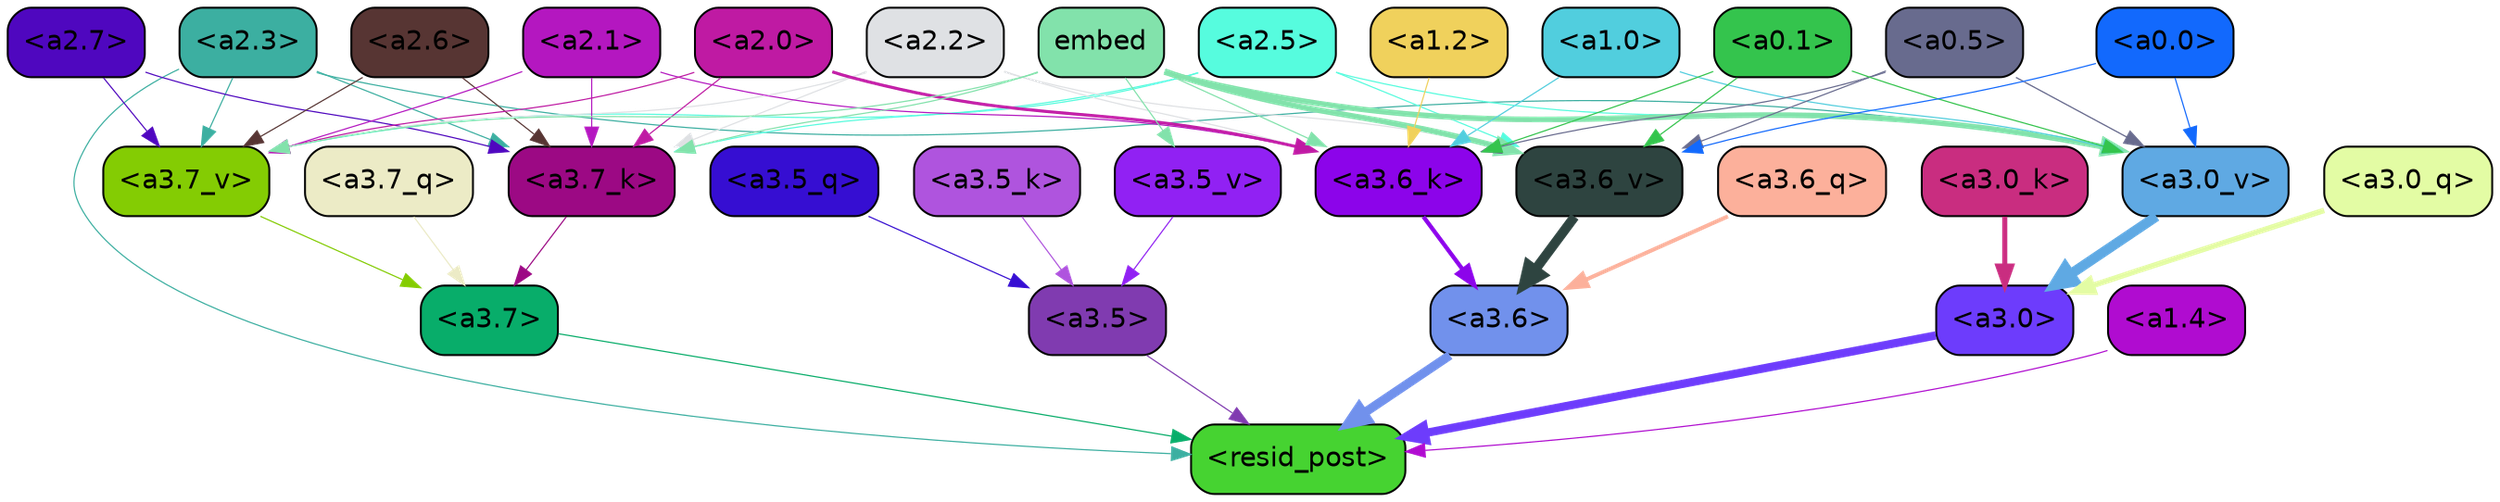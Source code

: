 strict digraph "" {
	graph [bgcolor=transparent,
		layout=dot,
		overlap=false,
		splines=true
	];
	"<a3.7>"	[color=black,
		fillcolor="#08ad6a",
		fontname=Helvetica,
		shape=box,
		style="filled, rounded"];
	"<resid_post>"	[color=black,
		fillcolor="#46d331",
		fontname=Helvetica,
		shape=box,
		style="filled, rounded"];
	"<a3.7>" -> "<resid_post>"	[color="#08ad6a",
		penwidth=0.6];
	"<a3.6>"	[color=black,
		fillcolor="#7191ec",
		fontname=Helvetica,
		shape=box,
		style="filled, rounded"];
	"<a3.6>" -> "<resid_post>"	[color="#7191ec",
		penwidth=4.6696330308914185];
	"<a3.5>"	[color=black,
		fillcolor="#803bb0",
		fontname=Helvetica,
		shape=box,
		style="filled, rounded"];
	"<a3.5>" -> "<resid_post>"	[color="#803bb0",
		penwidth=0.6];
	"<a3.0>"	[color=black,
		fillcolor="#6d3cfc",
		fontname=Helvetica,
		shape=box,
		style="filled, rounded"];
	"<a3.0>" -> "<resid_post>"	[color="#6d3cfc",
		penwidth=4.282557368278503];
	"<a2.3>"	[color=black,
		fillcolor="#3cafa1",
		fontname=Helvetica,
		shape=box,
		style="filled, rounded"];
	"<a2.3>" -> "<resid_post>"	[color="#3cafa1",
		penwidth=0.6];
	"<a3.7_k>"	[color=black,
		fillcolor="#9c0984",
		fontname=Helvetica,
		shape=box,
		style="filled, rounded"];
	"<a2.3>" -> "<a3.7_k>"	[color="#3cafa1",
		penwidth=0.6];
	"<a3.7_v>"	[color=black,
		fillcolor="#84cc03",
		fontname=Helvetica,
		shape=box,
		style="filled, rounded"];
	"<a2.3>" -> "<a3.7_v>"	[color="#3cafa1",
		penwidth=0.6];
	"<a3.0_v>"	[color=black,
		fillcolor="#5fa9e3",
		fontname=Helvetica,
		shape=box,
		style="filled, rounded"];
	"<a2.3>" -> "<a3.0_v>"	[color="#3cafa1",
		penwidth=0.6];
	"<a1.4>"	[color=black,
		fillcolor="#b00cd0",
		fontname=Helvetica,
		shape=box,
		style="filled, rounded"];
	"<a1.4>" -> "<resid_post>"	[color="#b00cd0",
		penwidth=0.6];
	"<a3.7_q>"	[color=black,
		fillcolor="#ecebc6",
		fontname=Helvetica,
		shape=box,
		style="filled, rounded"];
	"<a3.7_q>" -> "<a3.7>"	[color="#ecebc6",
		penwidth=0.6];
	"<a3.6_q>"	[color=black,
		fillcolor="#fcb09b",
		fontname=Helvetica,
		shape=box,
		style="filled, rounded"];
	"<a3.6_q>" -> "<a3.6>"	[color="#fcb09b",
		penwidth=2.03758105635643];
	"<a3.5_q>"	[color=black,
		fillcolor="#360ed2",
		fontname=Helvetica,
		shape=box,
		style="filled, rounded"];
	"<a3.5_q>" -> "<a3.5>"	[color="#360ed2",
		penwidth=0.6];
	"<a3.0_q>"	[color=black,
		fillcolor="#e3fca4",
		fontname=Helvetica,
		shape=box,
		style="filled, rounded"];
	"<a3.0_q>" -> "<a3.0>"	[color="#e3fca4",
		penwidth=2.8638100624084473];
	"<a3.7_k>" -> "<a3.7>"	[color="#9c0984",
		penwidth=0.6];
	"<a3.6_k>"	[color=black,
		fillcolor="#8c04ea",
		fontname=Helvetica,
		shape=box,
		style="filled, rounded"];
	"<a3.6_k>" -> "<a3.6>"	[color="#8c04ea",
		penwidth=2.174198240041733];
	"<a3.5_k>"	[color=black,
		fillcolor="#af54de",
		fontname=Helvetica,
		shape=box,
		style="filled, rounded"];
	"<a3.5_k>" -> "<a3.5>"	[color="#af54de",
		penwidth=0.6];
	"<a3.0_k>"	[color=black,
		fillcolor="#c92d80",
		fontname=Helvetica,
		shape=box,
		style="filled, rounded"];
	"<a3.0_k>" -> "<a3.0>"	[color="#c92d80",
		penwidth=2.6274144649505615];
	"<a3.7_v>" -> "<a3.7>"	[color="#84cc03",
		penwidth=0.6];
	"<a3.6_v>"	[color=black,
		fillcolor="#2e4440",
		fontname=Helvetica,
		shape=box,
		style="filled, rounded"];
	"<a3.6_v>" -> "<a3.6>"	[color="#2e4440",
		penwidth=5.002329230308533];
	"<a3.5_v>"	[color=black,
		fillcolor="#9121f3",
		fontname=Helvetica,
		shape=box,
		style="filled, rounded"];
	"<a3.5_v>" -> "<a3.5>"	[color="#9121f3",
		penwidth=0.6];
	"<a3.0_v>" -> "<a3.0>"	[color="#5fa9e3",
		penwidth=5.188832879066467];
	"<a2.7>"	[color=black,
		fillcolor="#4f07bf",
		fontname=Helvetica,
		shape=box,
		style="filled, rounded"];
	"<a2.7>" -> "<a3.7_k>"	[color="#4f07bf",
		penwidth=0.6];
	"<a2.7>" -> "<a3.7_v>"	[color="#4f07bf",
		penwidth=0.6];
	"<a2.6>"	[color=black,
		fillcolor="#573533",
		fontname=Helvetica,
		shape=box,
		style="filled, rounded"];
	"<a2.6>" -> "<a3.7_k>"	[color="#573533",
		penwidth=0.6];
	"<a2.6>" -> "<a3.7_v>"	[color="#573533",
		penwidth=0.6];
	"<a2.5>"	[color=black,
		fillcolor="#56fcde",
		fontname=Helvetica,
		shape=box,
		style="filled, rounded"];
	"<a2.5>" -> "<a3.7_k>"	[color="#56fcde",
		penwidth=0.6];
	"<a2.5>" -> "<a3.7_v>"	[color="#56fcde",
		penwidth=0.6];
	"<a2.5>" -> "<a3.6_v>"	[color="#56fcde",
		penwidth=0.6];
	"<a2.5>" -> "<a3.0_v>"	[color="#56fcde",
		penwidth=0.6];
	"<a2.2>"	[color=black,
		fillcolor="#dfe1e4",
		fontname=Helvetica,
		shape=box,
		style="filled, rounded"];
	"<a2.2>" -> "<a3.7_k>"	[color="#dfe1e4",
		penwidth=0.6];
	"<a2.2>" -> "<a3.6_k>"	[color="#dfe1e4",
		penwidth=0.6];
	"<a2.2>" -> "<a3.7_v>"	[color="#dfe1e4",
		penwidth=0.6];
	"<a2.2>" -> "<a3.6_v>"	[color="#dfe1e4",
		penwidth=0.6];
	"<a2.1>"	[color=black,
		fillcolor="#b417c0",
		fontname=Helvetica,
		shape=box,
		style="filled, rounded"];
	"<a2.1>" -> "<a3.7_k>"	[color="#b417c0",
		penwidth=0.6];
	"<a2.1>" -> "<a3.6_k>"	[color="#b417c0",
		penwidth=0.6];
	"<a2.1>" -> "<a3.7_v>"	[color="#b417c0",
		penwidth=0.6];
	"<a2.0>"	[color=black,
		fillcolor="#bf1aa3",
		fontname=Helvetica,
		shape=box,
		style="filled, rounded"];
	"<a2.0>" -> "<a3.7_k>"	[color="#bf1aa3",
		penwidth=0.6];
	"<a2.0>" -> "<a3.6_k>"	[color="#bf1aa3",
		penwidth=1.5568191409111023];
	"<a2.0>" -> "<a3.7_v>"	[color="#bf1aa3",
		penwidth=0.6];
	embed	[color=black,
		fillcolor="#82e2ab",
		fontname=Helvetica,
		shape=box,
		style="filled, rounded"];
	embed -> "<a3.7_k>"	[color="#82e2ab",
		penwidth=0.6];
	embed -> "<a3.6_k>"	[color="#82e2ab",
		penwidth=0.6];
	embed -> "<a3.7_v>"	[color="#82e2ab",
		penwidth=0.6];
	embed -> "<a3.6_v>"	[color="#82e2ab",
		penwidth=2.9588699340820312];
	embed -> "<a3.5_v>"	[color="#82e2ab",
		penwidth=0.6];
	embed -> "<a3.0_v>"	[color="#82e2ab",
		penwidth=2.8686431646347046];
	"<a1.2>"	[color=black,
		fillcolor="#f0d15c",
		fontname=Helvetica,
		shape=box,
		style="filled, rounded"];
	"<a1.2>" -> "<a3.6_k>"	[color="#f0d15c",
		penwidth=0.6];
	"<a1.0>"	[color=black,
		fillcolor="#51cede",
		fontname=Helvetica,
		shape=box,
		style="filled, rounded"];
	"<a1.0>" -> "<a3.6_k>"	[color="#51cede",
		penwidth=0.6];
	"<a1.0>" -> "<a3.0_v>"	[color="#51cede",
		penwidth=0.6];
	"<a0.5>"	[color=black,
		fillcolor="#686b8e",
		fontname=Helvetica,
		shape=box,
		style="filled, rounded"];
	"<a0.5>" -> "<a3.6_k>"	[color="#686b8e",
		penwidth=0.6];
	"<a0.5>" -> "<a3.6_v>"	[color="#686b8e",
		penwidth=0.6];
	"<a0.5>" -> "<a3.0_v>"	[color="#686b8e",
		penwidth=0.6421224474906921];
	"<a0.1>"	[color=black,
		fillcolor="#34c44d",
		fontname=Helvetica,
		shape=box,
		style="filled, rounded"];
	"<a0.1>" -> "<a3.6_k>"	[color="#34c44d",
		penwidth=0.6];
	"<a0.1>" -> "<a3.6_v>"	[color="#34c44d",
		penwidth=0.6];
	"<a0.1>" -> "<a3.0_v>"	[color="#34c44d",
		penwidth=0.6];
	"<a0.0>"	[color=black,
		fillcolor="#1269fd",
		fontname=Helvetica,
		shape=box,
		style="filled, rounded"];
	"<a0.0>" -> "<a3.6_v>"	[color="#1269fd",
		penwidth=0.6];
	"<a0.0>" -> "<a3.0_v>"	[color="#1269fd",
		penwidth=0.6];
}
